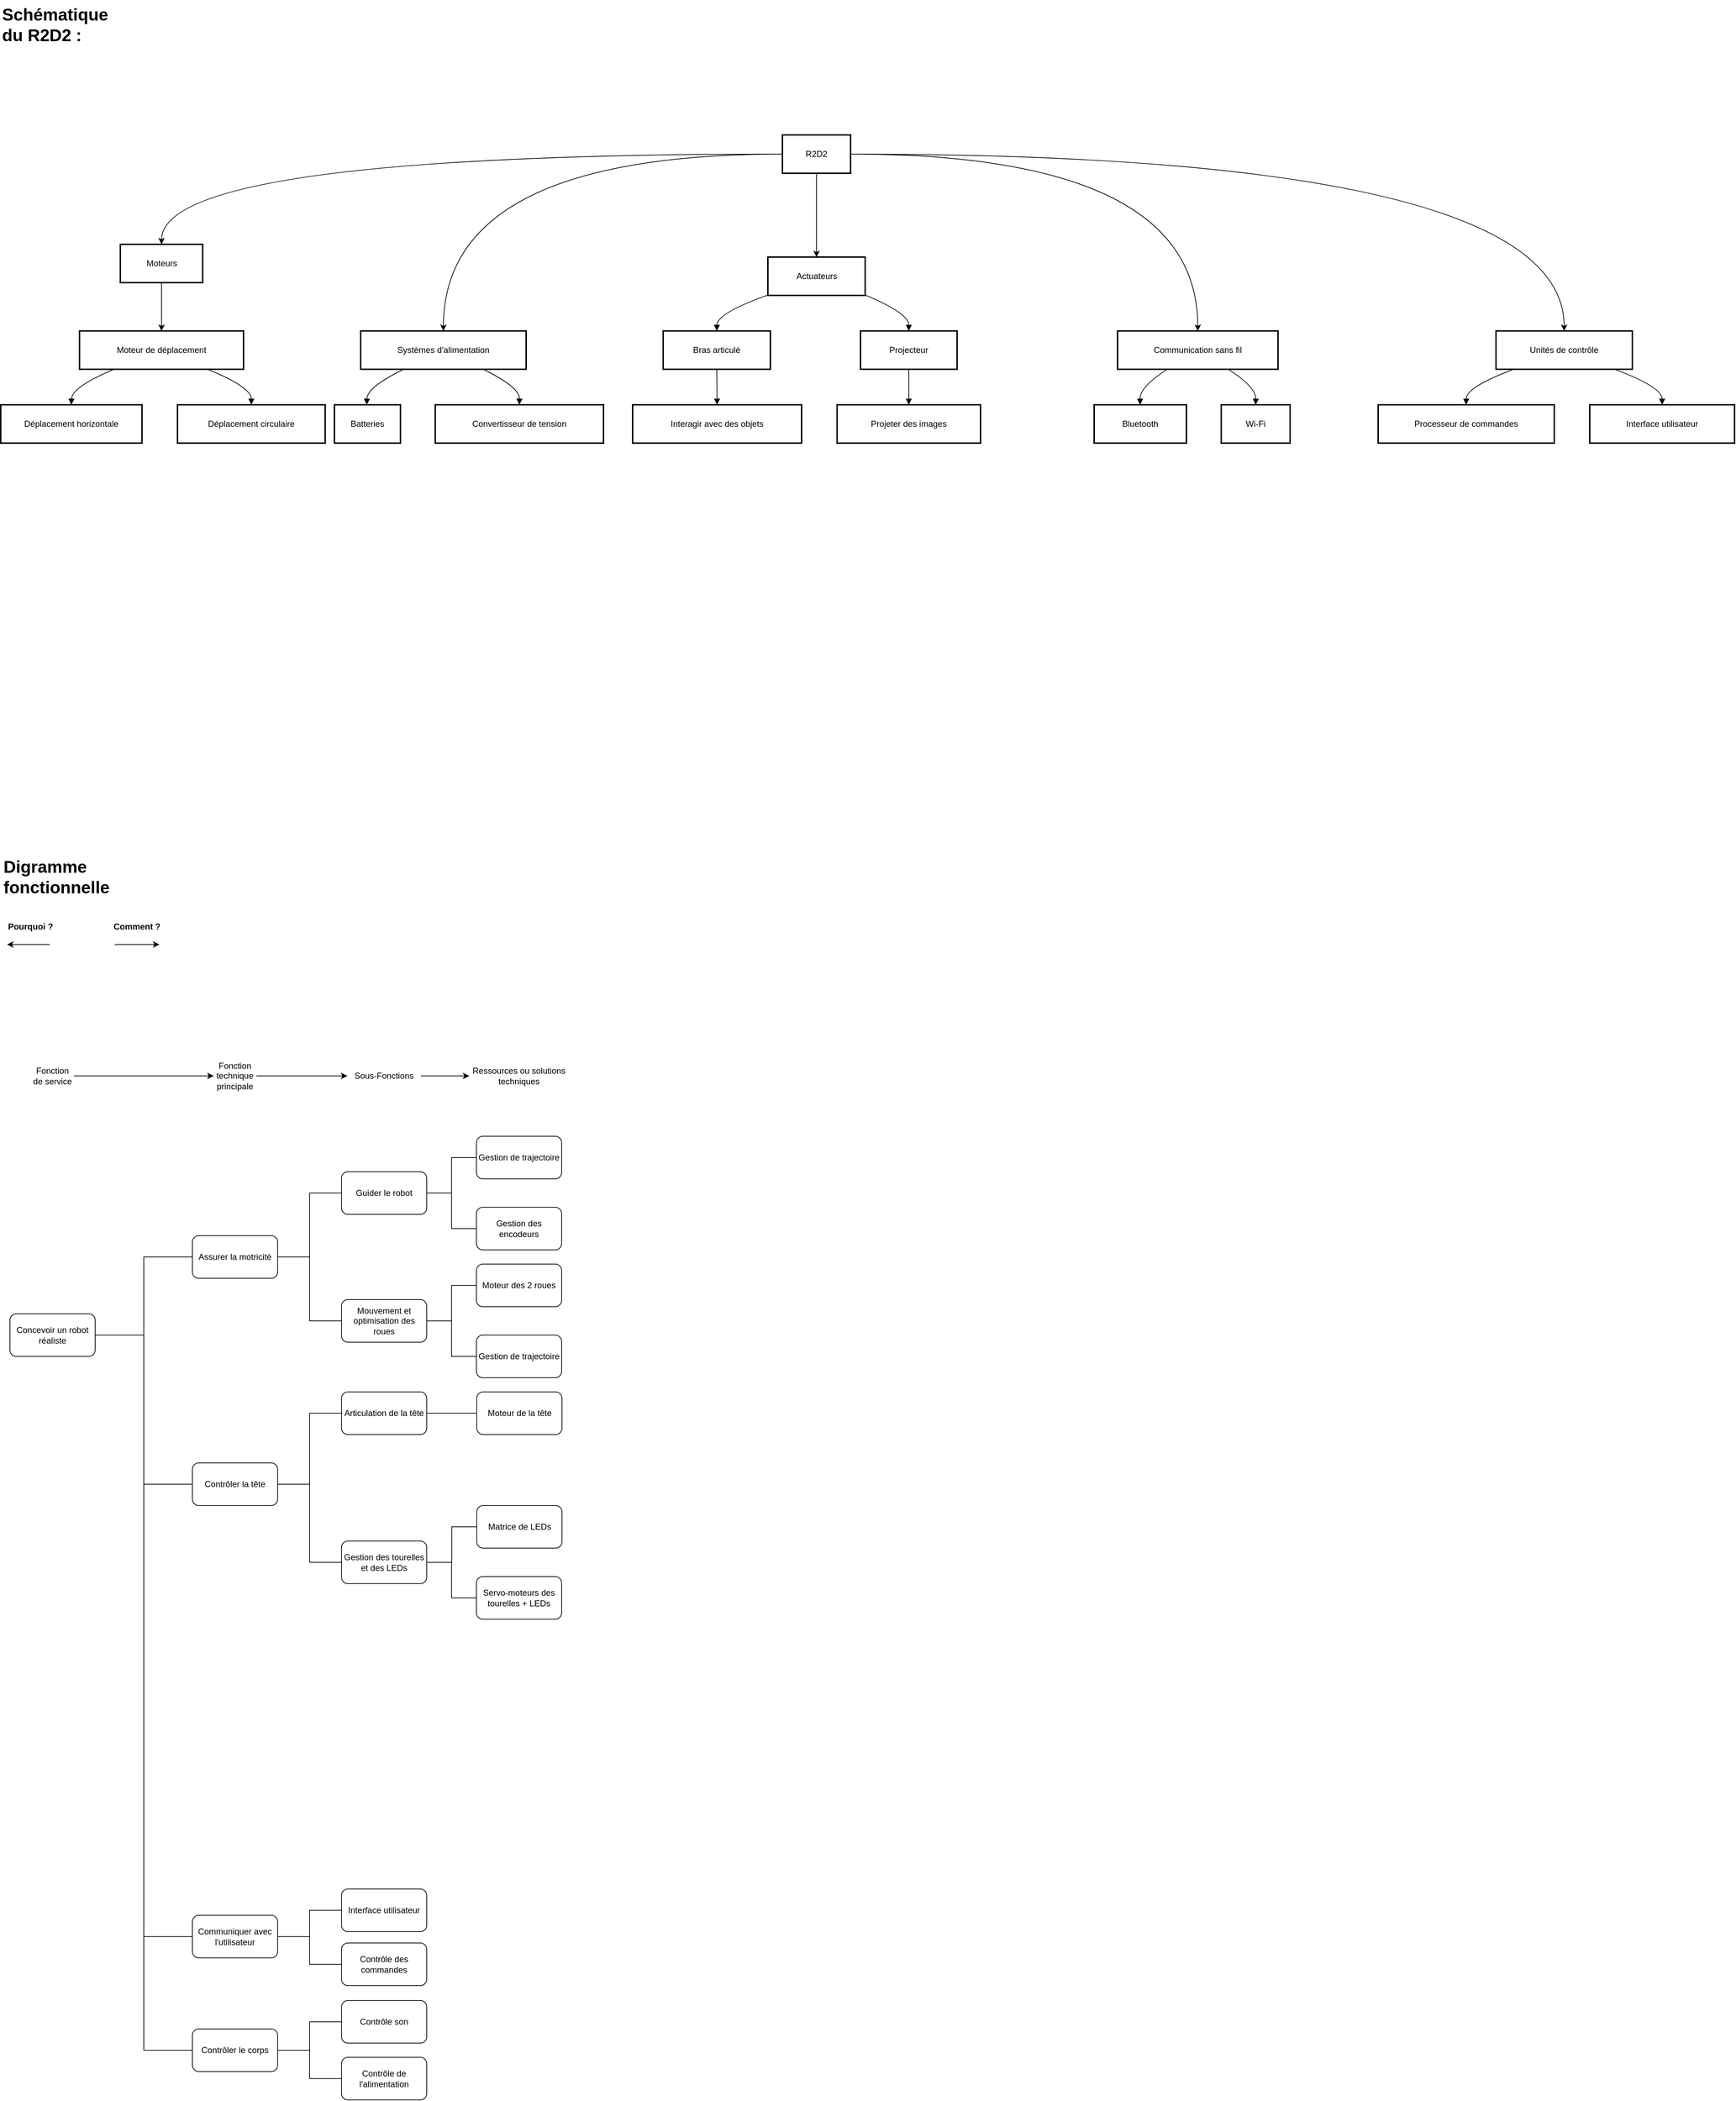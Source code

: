 <mxfile version="26.2.14">
  <diagram name="Page-1" id="GiJyL1RThqXXj9xSuLQo">
    <mxGraphModel dx="970" dy="959" grid="1" gridSize="10" guides="1" tooltips="1" connect="1" arrows="1" fold="1" page="1" pageScale="1" pageWidth="827" pageHeight="1169" math="0" shadow="0">
      <root>
        <mxCell id="0" />
        <mxCell id="1" parent="0" />
        <mxCell id="n7fEfE43cdUkVYTY4zOS-65" style="edgeStyle=orthogonalEdgeStyle;rounded=0;orthogonalLoop=1;jettySize=auto;html=1;exitX=0.5;exitY=1;exitDx=0;exitDy=0;entryX=0.5;entryY=0;entryDx=0;entryDy=0;" edge="1" parent="1" source="2" target="7">
          <mxGeometry relative="1" as="geometry" />
        </mxCell>
        <mxCell id="n7fEfE43cdUkVYTY4zOS-68" style="edgeStyle=orthogonalEdgeStyle;rounded=0;orthogonalLoop=1;jettySize=auto;html=1;exitX=0;exitY=0.5;exitDx=0;exitDy=0;entryX=0.5;entryY=0;entryDx=0;entryDy=0;curved=1;" edge="1" parent="1" source="2" target="4">
          <mxGeometry relative="1" as="geometry" />
        </mxCell>
        <mxCell id="n7fEfE43cdUkVYTY4zOS-69" style="edgeStyle=orthogonalEdgeStyle;rounded=0;orthogonalLoop=1;jettySize=auto;html=1;exitX=0;exitY=0.5;exitDx=0;exitDy=0;entryX=0.5;entryY=0;entryDx=0;entryDy=0;curved=1;" edge="1" parent="1" source="2" target="5">
          <mxGeometry relative="1" as="geometry" />
        </mxCell>
        <mxCell id="n7fEfE43cdUkVYTY4zOS-70" style="edgeStyle=orthogonalEdgeStyle;rounded=0;orthogonalLoop=1;jettySize=auto;html=1;exitX=1;exitY=0.5;exitDx=0;exitDy=0;entryX=0.5;entryY=0;entryDx=0;entryDy=0;curved=1;" edge="1" parent="1" source="2" target="28">
          <mxGeometry relative="1" as="geometry" />
        </mxCell>
        <mxCell id="n7fEfE43cdUkVYTY4zOS-72" style="edgeStyle=orthogonalEdgeStyle;rounded=0;orthogonalLoop=1;jettySize=auto;html=1;exitX=1;exitY=0.5;exitDx=0;exitDy=0;entryX=0.5;entryY=0;entryDx=0;entryDy=0;curved=1;" edge="1" parent="1" source="2" target="3">
          <mxGeometry relative="1" as="geometry" />
        </mxCell>
        <mxCell id="2" value="R2D2" style="whiteSpace=wrap;strokeWidth=2;" parent="1" vertex="1">
          <mxGeometry x="1941" y="200" width="96" height="54" as="geometry" />
        </mxCell>
        <mxCell id="3" value="Unités de contrôle" style="whiteSpace=wrap;strokeWidth=2;" parent="1" vertex="1">
          <mxGeometry x="2946" y="476" width="192" height="54" as="geometry" />
        </mxCell>
        <mxCell id="n7fEfE43cdUkVYTY4zOS-67" style="edgeStyle=orthogonalEdgeStyle;rounded=0;orthogonalLoop=1;jettySize=auto;html=1;exitX=0.5;exitY=1;exitDx=0;exitDy=0;entryX=0.5;entryY=0;entryDx=0;entryDy=0;curved=1;" edge="1" parent="1" source="4" target="10">
          <mxGeometry relative="1" as="geometry" />
        </mxCell>
        <mxCell id="4" value="Moteurs" style="whiteSpace=wrap;strokeWidth=2;" parent="1" vertex="1">
          <mxGeometry x="1008.5" y="354" width="116" height="54" as="geometry" />
        </mxCell>
        <mxCell id="5" value="Systèmes d&#39;alimentation" style="whiteSpace=wrap;strokeWidth=2;" parent="1" vertex="1">
          <mxGeometry x="1347" y="476" width="233" height="54" as="geometry" />
        </mxCell>
        <mxCell id="7" value="Actuateurs" style="whiteSpace=wrap;strokeWidth=2;" parent="1" vertex="1">
          <mxGeometry x="1920.5" y="372" width="137" height="54" as="geometry" />
        </mxCell>
        <mxCell id="8" value="Processeur de commandes" style="whiteSpace=wrap;strokeWidth=2;" parent="1" vertex="1">
          <mxGeometry x="2780" y="580" width="248" height="54" as="geometry" />
        </mxCell>
        <mxCell id="9" value="Interface utilisateur" style="whiteSpace=wrap;strokeWidth=2;" parent="1" vertex="1">
          <mxGeometry x="3078" y="580" width="204" height="54" as="geometry" />
        </mxCell>
        <mxCell id="10" value="Moteur de déplacement" style="whiteSpace=wrap;strokeWidth=2;" parent="1" vertex="1">
          <mxGeometry x="951" y="476" width="231" height="54" as="geometry" />
        </mxCell>
        <mxCell id="12" value="Batteries" style="whiteSpace=wrap;strokeWidth=2;" parent="1" vertex="1">
          <mxGeometry x="1310" y="580" width="93" height="54" as="geometry" />
        </mxCell>
        <mxCell id="13" value="Convertisseur de tension" style="whiteSpace=wrap;strokeWidth=2;" parent="1" vertex="1">
          <mxGeometry x="1452" y="580" width="237" height="54" as="geometry" />
        </mxCell>
        <mxCell id="17" value="Bras articulé" style="whiteSpace=wrap;strokeWidth=2;" parent="1" vertex="1">
          <mxGeometry x="1773" y="476" width="151" height="54" as="geometry" />
        </mxCell>
        <mxCell id="18" value="Projecteur" style="whiteSpace=wrap;strokeWidth=2;" parent="1" vertex="1">
          <mxGeometry x="2051" y="476" width="136" height="54" as="geometry" />
        </mxCell>
        <mxCell id="19" value="Déplacement horizontale" style="whiteSpace=wrap;strokeWidth=2;" parent="1" vertex="1">
          <mxGeometry x="840" y="580" width="199" height="54" as="geometry" />
        </mxCell>
        <mxCell id="20" value="Déplacement circulaire" style="whiteSpace=wrap;strokeWidth=2;" parent="1" vertex="1">
          <mxGeometry x="1089" y="580" width="208" height="54" as="geometry" />
        </mxCell>
        <mxCell id="26" value="Interagir avec des objets" style="whiteSpace=wrap;strokeWidth=2;" parent="1" vertex="1">
          <mxGeometry x="1730" y="580" width="238" height="54" as="geometry" />
        </mxCell>
        <mxCell id="27" value="Projeter des images" style="whiteSpace=wrap;strokeWidth=2;" parent="1" vertex="1">
          <mxGeometry x="2018" y="580" width="202" height="54" as="geometry" />
        </mxCell>
        <mxCell id="28" value="Communication sans fil" style="whiteSpace=wrap;strokeWidth=2;" parent="1" vertex="1">
          <mxGeometry x="2413" y="476" width="226" height="54" as="geometry" />
        </mxCell>
        <mxCell id="30" value="Bluetooth" style="whiteSpace=wrap;strokeWidth=2;" parent="1" vertex="1">
          <mxGeometry x="2380" y="580" width="130" height="54" as="geometry" />
        </mxCell>
        <mxCell id="31" value="Wi-Fi" style="whiteSpace=wrap;strokeWidth=2;" parent="1" vertex="1">
          <mxGeometry x="2559" y="580" width="97" height="54" as="geometry" />
        </mxCell>
        <mxCell id="39" value="" style="curved=1;startArrow=none;endArrow=block;exitX=0.13;exitY=1;entryX=0.5;entryY=0;" parent="1" source="3" target="8" edge="1">
          <mxGeometry relative="1" as="geometry">
            <Array as="points">
              <mxPoint x="2904" y="555" />
            </Array>
          </mxGeometry>
        </mxCell>
        <mxCell id="40" value="" style="curved=1;startArrow=none;endArrow=block;exitX=0.87;exitY=1;entryX=0.5;entryY=0;" parent="1" source="3" target="9" edge="1">
          <mxGeometry relative="1" as="geometry">
            <Array as="points">
              <mxPoint x="3180" y="555" />
            </Array>
          </mxGeometry>
        </mxCell>
        <mxCell id="43" value="" style="curved=1;startArrow=none;endArrow=block;exitX=0.26;exitY=1;entryX=0.49;entryY=0;" parent="1" source="5" target="12" edge="1">
          <mxGeometry relative="1" as="geometry">
            <Array as="points">
              <mxPoint x="1356" y="555" />
            </Array>
          </mxGeometry>
        </mxCell>
        <mxCell id="44" value="" style="curved=1;startArrow=none;endArrow=block;exitX=0.74;exitY=1;entryX=0.5;entryY=0;" parent="1" source="5" target="13" edge="1">
          <mxGeometry relative="1" as="geometry">
            <Array as="points">
              <mxPoint x="1571" y="555" />
            </Array>
          </mxGeometry>
        </mxCell>
        <mxCell id="48" value="" style="curved=1;startArrow=none;endArrow=block;exitX=0;exitY=0.99;entryX=0.5;entryY=0;" parent="1" source="7" target="17" edge="1">
          <mxGeometry relative="1" as="geometry">
            <Array as="points">
              <mxPoint x="1849" y="451" />
            </Array>
          </mxGeometry>
        </mxCell>
        <mxCell id="49" value="" style="curved=1;startArrow=none;endArrow=block;exitX=1;exitY=0.99;entryX=0.5;entryY=0;" parent="1" source="7" target="18" edge="1">
          <mxGeometry relative="1" as="geometry">
            <Array as="points">
              <mxPoint x="2119" y="451" />
            </Array>
          </mxGeometry>
        </mxCell>
        <mxCell id="50" value="" style="curved=1;startArrow=none;endArrow=block;exitX=0.21;exitY=1;entryX=0.5;entryY=0;" parent="1" source="10" target="19" edge="1">
          <mxGeometry relative="1" as="geometry">
            <Array as="points">
              <mxPoint x="940" y="555" />
            </Array>
          </mxGeometry>
        </mxCell>
        <mxCell id="51" value="" style="curved=1;startArrow=none;endArrow=block;exitX=0.78;exitY=1;entryX=0.5;entryY=0;" parent="1" source="10" target="20" edge="1">
          <mxGeometry relative="1" as="geometry">
            <Array as="points">
              <mxPoint x="1193" y="555" />
            </Array>
          </mxGeometry>
        </mxCell>
        <mxCell id="57" value="" style="curved=1;startArrow=none;endArrow=block;exitX=0.5;exitY=1;entryX=0.5;entryY=0;" parent="1" source="17" target="26" edge="1">
          <mxGeometry relative="1" as="geometry">
            <Array as="points" />
          </mxGeometry>
        </mxCell>
        <mxCell id="58" value="" style="curved=1;startArrow=none;endArrow=block;exitX=0.5;exitY=1;entryX=0.5;entryY=0;" parent="1" source="18" target="27" edge="1">
          <mxGeometry relative="1" as="geometry">
            <Array as="points" />
          </mxGeometry>
        </mxCell>
        <mxCell id="61" value="" style="curved=1;startArrow=none;endArrow=block;exitX=0.31;exitY=1;entryX=0.5;entryY=0;" parent="1" source="28" target="30" edge="1">
          <mxGeometry relative="1" as="geometry">
            <Array as="points">
              <mxPoint x="2444" y="555" />
            </Array>
          </mxGeometry>
        </mxCell>
        <mxCell id="62" value="" style="curved=1;startArrow=none;endArrow=block;exitX=0.69;exitY=1;entryX=0.5;entryY=0;" parent="1" source="28" target="31" edge="1">
          <mxGeometry relative="1" as="geometry">
            <Array as="points">
              <mxPoint x="2608" y="555" />
            </Array>
          </mxGeometry>
        </mxCell>
        <mxCell id="n7fEfE43cdUkVYTY4zOS-74" value="&lt;h1 style=&quot;margin-top: 0px;&quot;&gt;Schématique du R2D2 :&lt;/h1&gt;" style="text;html=1;whiteSpace=wrap;overflow=hidden;rounded=0;" vertex="1" parent="1">
          <mxGeometry x="840" y="10" width="180" height="120" as="geometry" />
        </mxCell>
        <mxCell id="n7fEfE43cdUkVYTY4zOS-77" style="edgeStyle=orthogonalEdgeStyle;rounded=0;orthogonalLoop=1;jettySize=auto;html=1;exitX=1;exitY=0.5;exitDx=0;exitDy=0;entryX=0;entryY=0.5;entryDx=0;entryDy=0;endArrow=none;startFill=0;" edge="1" parent="1" source="n7fEfE43cdUkVYTY4zOS-76" target="n7fEfE43cdUkVYTY4zOS-78">
          <mxGeometry relative="1" as="geometry">
            <mxPoint x="1070" y="1890" as="targetPoint" />
          </mxGeometry>
        </mxCell>
        <mxCell id="n7fEfE43cdUkVYTY4zOS-76" value="Concevoir un robot réaliste" style="rounded=1;whiteSpace=wrap;html=1;" vertex="1" parent="1">
          <mxGeometry x="853" y="1860" width="120" height="60" as="geometry" />
        </mxCell>
        <mxCell id="n7fEfE43cdUkVYTY4zOS-82" style="edgeStyle=orthogonalEdgeStyle;rounded=0;orthogonalLoop=1;jettySize=auto;html=1;exitX=1;exitY=0.5;exitDx=0;exitDy=0;entryX=0;entryY=0.5;entryDx=0;entryDy=0;endArrow=none;startFill=0;" edge="1" parent="1" source="n7fEfE43cdUkVYTY4zOS-78" target="n7fEfE43cdUkVYTY4zOS-81">
          <mxGeometry relative="1" as="geometry" />
        </mxCell>
        <mxCell id="n7fEfE43cdUkVYTY4zOS-78" value="Assurer la motricité" style="rounded=1;whiteSpace=wrap;html=1;" vertex="1" parent="1">
          <mxGeometry x="1110" y="1750" width="120" height="60" as="geometry" />
        </mxCell>
        <mxCell id="n7fEfE43cdUkVYTY4zOS-110" style="edgeStyle=orthogonalEdgeStyle;rounded=0;orthogonalLoop=1;jettySize=auto;html=1;exitX=1;exitY=0.5;exitDx=0;exitDy=0;entryX=0;entryY=0.5;entryDx=0;entryDy=0;endArrow=none;startFill=0;" edge="1" parent="1" source="n7fEfE43cdUkVYTY4zOS-81" target="n7fEfE43cdUkVYTY4zOS-109">
          <mxGeometry relative="1" as="geometry" />
        </mxCell>
        <mxCell id="n7fEfE43cdUkVYTY4zOS-81" value="Guider le robot" style="rounded=1;whiteSpace=wrap;html=1;" vertex="1" parent="1">
          <mxGeometry x="1320" y="1660" width="120" height="60" as="geometry" />
        </mxCell>
        <mxCell id="n7fEfE43cdUkVYTY4zOS-88" style="edgeStyle=orthogonalEdgeStyle;rounded=0;orthogonalLoop=1;jettySize=auto;html=1;exitX=0;exitY=0.5;exitDx=0;exitDy=0;entryX=1;entryY=0.5;entryDx=0;entryDy=0;endArrow=none;startFill=0;" edge="1" parent="1" source="n7fEfE43cdUkVYTY4zOS-87" target="n7fEfE43cdUkVYTY4zOS-76">
          <mxGeometry relative="1" as="geometry" />
        </mxCell>
        <mxCell id="n7fEfE43cdUkVYTY4zOS-87" value="Contrôler la tête" style="rounded=1;whiteSpace=wrap;html=1;" vertex="1" parent="1">
          <mxGeometry x="1110" y="2070" width="120" height="60" as="geometry" />
        </mxCell>
        <mxCell id="n7fEfE43cdUkVYTY4zOS-90" style="edgeStyle=orthogonalEdgeStyle;rounded=0;orthogonalLoop=1;jettySize=auto;html=1;exitX=0;exitY=0.5;exitDx=0;exitDy=0;entryX=1;entryY=0.5;entryDx=0;entryDy=0;endArrow=none;startFill=0;" edge="1" parent="1" source="n7fEfE43cdUkVYTY4zOS-89" target="n7fEfE43cdUkVYTY4zOS-76">
          <mxGeometry relative="1" as="geometry" />
        </mxCell>
        <mxCell id="n7fEfE43cdUkVYTY4zOS-89" value="Communiquer avec l&#39;utilisateur" style="rounded=1;whiteSpace=wrap;html=1;" vertex="1" parent="1">
          <mxGeometry x="1110" y="2707" width="120" height="60" as="geometry" />
        </mxCell>
        <mxCell id="n7fEfE43cdUkVYTY4zOS-92" style="edgeStyle=orthogonalEdgeStyle;rounded=0;orthogonalLoop=1;jettySize=auto;html=1;exitX=0;exitY=0.5;exitDx=0;exitDy=0;entryX=1;entryY=0.5;entryDx=0;entryDy=0;endArrow=none;startFill=0;" edge="1" parent="1" source="n7fEfE43cdUkVYTY4zOS-91" target="n7fEfE43cdUkVYTY4zOS-76">
          <mxGeometry relative="1" as="geometry" />
        </mxCell>
        <mxCell id="n7fEfE43cdUkVYTY4zOS-91" value="Contrôler&amp;nbsp;le corps" style="rounded=1;whiteSpace=wrap;html=1;" vertex="1" parent="1">
          <mxGeometry x="1110" y="2867" width="120" height="60" as="geometry" />
        </mxCell>
        <mxCell id="n7fEfE43cdUkVYTY4zOS-95" style="edgeStyle=orthogonalEdgeStyle;rounded=0;orthogonalLoop=1;jettySize=auto;html=1;exitX=0;exitY=0.5;exitDx=0;exitDy=0;entryX=1;entryY=0.5;entryDx=0;entryDy=0;endArrow=none;startFill=0;" edge="1" parent="1" source="n7fEfE43cdUkVYTY4zOS-94" target="n7fEfE43cdUkVYTY4zOS-87">
          <mxGeometry relative="1" as="geometry" />
        </mxCell>
        <mxCell id="n7fEfE43cdUkVYTY4zOS-94" value="Articulation de la tête" style="rounded=1;whiteSpace=wrap;html=1;" vertex="1" parent="1">
          <mxGeometry x="1320" y="1970" width="120" height="60" as="geometry" />
        </mxCell>
        <mxCell id="n7fEfE43cdUkVYTY4zOS-98" style="edgeStyle=orthogonalEdgeStyle;rounded=0;orthogonalLoop=1;jettySize=auto;html=1;exitX=0;exitY=0.5;exitDx=0;exitDy=0;entryX=1;entryY=0.5;entryDx=0;entryDy=0;endArrow=none;startFill=0;" edge="1" parent="1" source="n7fEfE43cdUkVYTY4zOS-97" target="n7fEfE43cdUkVYTY4zOS-78">
          <mxGeometry relative="1" as="geometry" />
        </mxCell>
        <mxCell id="n7fEfE43cdUkVYTY4zOS-97" value="Mouvement et optimisation des roues" style="rounded=1;whiteSpace=wrap;html=1;" vertex="1" parent="1">
          <mxGeometry x="1320" y="1840" width="120" height="60" as="geometry" />
        </mxCell>
        <mxCell id="n7fEfE43cdUkVYTY4zOS-100" style="edgeStyle=orthogonalEdgeStyle;rounded=0;orthogonalLoop=1;jettySize=auto;html=1;exitX=0;exitY=0.5;exitDx=0;exitDy=0;entryX=1;entryY=0.5;entryDx=0;entryDy=0;endArrow=none;startFill=0;" edge="1" parent="1" source="n7fEfE43cdUkVYTY4zOS-99" target="n7fEfE43cdUkVYTY4zOS-87">
          <mxGeometry relative="1" as="geometry" />
        </mxCell>
        <mxCell id="n7fEfE43cdUkVYTY4zOS-99" value="Gestion des tourelles et des LEDs" style="rounded=1;whiteSpace=wrap;html=1;" vertex="1" parent="1">
          <mxGeometry x="1320" y="2180" width="120" height="60" as="geometry" />
        </mxCell>
        <mxCell id="n7fEfE43cdUkVYTY4zOS-102" style="edgeStyle=orthogonalEdgeStyle;rounded=0;orthogonalLoop=1;jettySize=auto;html=1;exitX=0;exitY=0.5;exitDx=0;exitDy=0;entryX=1;entryY=0.5;entryDx=0;entryDy=0;endArrow=none;startFill=0;" edge="1" parent="1" source="n7fEfE43cdUkVYTY4zOS-101" target="n7fEfE43cdUkVYTY4zOS-89">
          <mxGeometry relative="1" as="geometry" />
        </mxCell>
        <mxCell id="n7fEfE43cdUkVYTY4zOS-101" value="Interface utilisateur" style="rounded=1;whiteSpace=wrap;html=1;" vertex="1" parent="1">
          <mxGeometry x="1320" y="2670" width="120" height="60" as="geometry" />
        </mxCell>
        <mxCell id="n7fEfE43cdUkVYTY4zOS-104" style="edgeStyle=orthogonalEdgeStyle;rounded=0;orthogonalLoop=1;jettySize=auto;html=1;exitX=0;exitY=0.5;exitDx=0;exitDy=0;entryX=1;entryY=0.5;entryDx=0;entryDy=0;endArrow=none;startFill=0;" edge="1" parent="1" source="n7fEfE43cdUkVYTY4zOS-103" target="n7fEfE43cdUkVYTY4zOS-89">
          <mxGeometry relative="1" as="geometry" />
        </mxCell>
        <mxCell id="n7fEfE43cdUkVYTY4zOS-103" value="Contrôle des commandes" style="rounded=1;whiteSpace=wrap;html=1;" vertex="1" parent="1">
          <mxGeometry x="1320" y="2746" width="120" height="60" as="geometry" />
        </mxCell>
        <mxCell id="n7fEfE43cdUkVYTY4zOS-108" style="edgeStyle=orthogonalEdgeStyle;rounded=0;orthogonalLoop=1;jettySize=auto;html=1;exitX=0;exitY=0.5;exitDx=0;exitDy=0;entryX=1;entryY=0.5;entryDx=0;entryDy=0;endArrow=none;startFill=0;" edge="1" parent="1" source="n7fEfE43cdUkVYTY4zOS-105" target="n7fEfE43cdUkVYTY4zOS-91">
          <mxGeometry relative="1" as="geometry" />
        </mxCell>
        <mxCell id="n7fEfE43cdUkVYTY4zOS-105" value="Contrôle de l&#39;alimentation" style="rounded=1;whiteSpace=wrap;html=1;" vertex="1" parent="1">
          <mxGeometry x="1320" y="2907" width="120" height="60" as="geometry" />
        </mxCell>
        <mxCell id="n7fEfE43cdUkVYTY4zOS-107" style="edgeStyle=orthogonalEdgeStyle;rounded=0;orthogonalLoop=1;jettySize=auto;html=1;exitX=0;exitY=0.5;exitDx=0;exitDy=0;entryX=1;entryY=0.5;entryDx=0;entryDy=0;endArrow=none;startFill=0;" edge="1" parent="1" source="n7fEfE43cdUkVYTY4zOS-106" target="n7fEfE43cdUkVYTY4zOS-91">
          <mxGeometry relative="1" as="geometry" />
        </mxCell>
        <mxCell id="n7fEfE43cdUkVYTY4zOS-106" value="Contrôle son" style="rounded=1;whiteSpace=wrap;html=1;" vertex="1" parent="1">
          <mxGeometry x="1320" y="2827" width="120" height="60" as="geometry" />
        </mxCell>
        <mxCell id="n7fEfE43cdUkVYTY4zOS-109" value="Gestion de trajectoire" style="rounded=1;whiteSpace=wrap;html=1;" vertex="1" parent="1">
          <mxGeometry x="1510" y="1610" width="120" height="60" as="geometry" />
        </mxCell>
        <mxCell id="n7fEfE43cdUkVYTY4zOS-114" style="edgeStyle=orthogonalEdgeStyle;rounded=0;orthogonalLoop=1;jettySize=auto;html=1;exitX=0;exitY=0.5;exitDx=0;exitDy=0;entryX=1;entryY=0.5;entryDx=0;entryDy=0;endArrow=none;startFill=0;" edge="1" parent="1" source="n7fEfE43cdUkVYTY4zOS-112" target="n7fEfE43cdUkVYTY4zOS-97">
          <mxGeometry relative="1" as="geometry" />
        </mxCell>
        <mxCell id="n7fEfE43cdUkVYTY4zOS-112" value="Moteur des 2 roues" style="rounded=1;whiteSpace=wrap;html=1;" vertex="1" parent="1">
          <mxGeometry x="1510" y="1790" width="120" height="60" as="geometry" />
        </mxCell>
        <mxCell id="n7fEfE43cdUkVYTY4zOS-118" style="edgeStyle=orthogonalEdgeStyle;rounded=0;orthogonalLoop=1;jettySize=auto;html=1;exitX=0;exitY=0.5;exitDx=0;exitDy=0;entryX=1;entryY=0.5;entryDx=0;entryDy=0;endArrow=none;startFill=0;" edge="1" parent="1" source="n7fEfE43cdUkVYTY4zOS-113" target="n7fEfE43cdUkVYTY4zOS-97">
          <mxGeometry relative="1" as="geometry" />
        </mxCell>
        <mxCell id="n7fEfE43cdUkVYTY4zOS-113" value="Gestion de trajectoire" style="rounded=1;whiteSpace=wrap;html=1;" vertex="1" parent="1">
          <mxGeometry x="1510" y="1890" width="120" height="60" as="geometry" />
        </mxCell>
        <mxCell id="n7fEfE43cdUkVYTY4zOS-116" style="edgeStyle=orthogonalEdgeStyle;rounded=0;orthogonalLoop=1;jettySize=auto;html=1;exitX=0;exitY=0.5;exitDx=0;exitDy=0;entryX=1;entryY=0.5;entryDx=0;entryDy=0;endArrow=none;startFill=0;" edge="1" parent="1" source="n7fEfE43cdUkVYTY4zOS-115" target="n7fEfE43cdUkVYTY4zOS-81">
          <mxGeometry relative="1" as="geometry" />
        </mxCell>
        <mxCell id="n7fEfE43cdUkVYTY4zOS-115" value="Gestion des encodeurs" style="rounded=1;whiteSpace=wrap;html=1;" vertex="1" parent="1">
          <mxGeometry x="1510" y="1710" width="120" height="60" as="geometry" />
        </mxCell>
        <mxCell id="n7fEfE43cdUkVYTY4zOS-119" value="&lt;h1 style=&quot;margin-top: 0px;&quot;&gt;Digramme fonctionnelle&lt;/h1&gt;" style="text;html=1;whiteSpace=wrap;overflow=hidden;rounded=0;" vertex="1" parent="1">
          <mxGeometry x="842" y="1210" width="180" height="120" as="geometry" />
        </mxCell>
        <mxCell id="n7fEfE43cdUkVYTY4zOS-121" value="&lt;b&gt;Pourquoi ?&lt;/b&gt;" style="text;html=1;align=center;verticalAlign=middle;whiteSpace=wrap;rounded=0;" vertex="1" parent="1">
          <mxGeometry x="842" y="1300" width="80" height="30" as="geometry" />
        </mxCell>
        <mxCell id="n7fEfE43cdUkVYTY4zOS-122" value="" style="endArrow=classic;html=1;rounded=0;" edge="1" parent="1">
          <mxGeometry width="50" height="50" relative="1" as="geometry">
            <mxPoint x="909" y="1340" as="sourcePoint" />
            <mxPoint x="849" y="1340" as="targetPoint" />
          </mxGeometry>
        </mxCell>
        <mxCell id="n7fEfE43cdUkVYTY4zOS-123" value="&lt;b&gt;Comment ?&lt;/b&gt;" style="text;html=1;align=center;verticalAlign=middle;whiteSpace=wrap;rounded=0;" vertex="1" parent="1">
          <mxGeometry x="992" y="1300" width="80" height="30" as="geometry" />
        </mxCell>
        <mxCell id="n7fEfE43cdUkVYTY4zOS-124" value="" style="endArrow=classic;html=1;rounded=0;" edge="1" parent="1">
          <mxGeometry width="50" height="50" relative="1" as="geometry">
            <mxPoint x="1000.5" y="1340" as="sourcePoint" />
            <mxPoint x="1063.5" y="1340" as="targetPoint" />
          </mxGeometry>
        </mxCell>
        <mxCell id="n7fEfE43cdUkVYTY4zOS-127" value="" style="edgeStyle=orthogonalEdgeStyle;rounded=0;orthogonalLoop=1;jettySize=auto;html=1;" edge="1" parent="1" source="n7fEfE43cdUkVYTY4zOS-125" target="n7fEfE43cdUkVYTY4zOS-126">
          <mxGeometry relative="1" as="geometry" />
        </mxCell>
        <mxCell id="n7fEfE43cdUkVYTY4zOS-125" value="Fonction de service" style="text;html=1;align=center;verticalAlign=middle;whiteSpace=wrap;rounded=0;" vertex="1" parent="1">
          <mxGeometry x="883" y="1510" width="60" height="30" as="geometry" />
        </mxCell>
        <mxCell id="n7fEfE43cdUkVYTY4zOS-129" value="" style="edgeStyle=orthogonalEdgeStyle;rounded=0;orthogonalLoop=1;jettySize=auto;html=1;" edge="1" parent="1" source="n7fEfE43cdUkVYTY4zOS-126" target="n7fEfE43cdUkVYTY4zOS-128">
          <mxGeometry relative="1" as="geometry" />
        </mxCell>
        <mxCell id="n7fEfE43cdUkVYTY4zOS-126" value="Fonction technique principale" style="text;html=1;align=center;verticalAlign=middle;whiteSpace=wrap;rounded=0;" vertex="1" parent="1">
          <mxGeometry x="1140" y="1510" width="60" height="30" as="geometry" />
        </mxCell>
        <mxCell id="n7fEfE43cdUkVYTY4zOS-131" value="" style="edgeStyle=orthogonalEdgeStyle;rounded=0;orthogonalLoop=1;jettySize=auto;html=1;" edge="1" parent="1" source="n7fEfE43cdUkVYTY4zOS-128" target="n7fEfE43cdUkVYTY4zOS-130">
          <mxGeometry relative="1" as="geometry" />
        </mxCell>
        <mxCell id="n7fEfE43cdUkVYTY4zOS-128" value="Sous-Fonctions" style="text;html=1;align=center;verticalAlign=middle;whiteSpace=wrap;rounded=0;" vertex="1" parent="1">
          <mxGeometry x="1328.25" y="1510" width="103.5" height="30" as="geometry" />
        </mxCell>
        <mxCell id="n7fEfE43cdUkVYTY4zOS-130" value="Ressources ou solutions techniques" style="text;html=1;align=center;verticalAlign=middle;whiteSpace=wrap;rounded=0;" vertex="1" parent="1">
          <mxGeometry x="1500" y="1510" width="140" height="30" as="geometry" />
        </mxCell>
        <mxCell id="n7fEfE43cdUkVYTY4zOS-135" style="edgeStyle=orthogonalEdgeStyle;rounded=0;orthogonalLoop=1;jettySize=auto;html=1;exitX=0;exitY=0.5;exitDx=0;exitDy=0;entryX=1;entryY=0.5;entryDx=0;entryDy=0;endArrow=none;startFill=0;" edge="1" parent="1" source="n7fEfE43cdUkVYTY4zOS-134" target="n7fEfE43cdUkVYTY4zOS-94">
          <mxGeometry relative="1" as="geometry" />
        </mxCell>
        <mxCell id="n7fEfE43cdUkVYTY4zOS-134" value="Moteur de la tête" style="rounded=1;whiteSpace=wrap;html=1;" vertex="1" parent="1">
          <mxGeometry x="1510.5" y="1970" width="120" height="60" as="geometry" />
        </mxCell>
        <mxCell id="n7fEfE43cdUkVYTY4zOS-139" style="edgeStyle=orthogonalEdgeStyle;rounded=0;orthogonalLoop=1;jettySize=auto;html=1;exitX=0;exitY=0.5;exitDx=0;exitDy=0;entryX=1;entryY=0.5;entryDx=0;entryDy=0;endArrow=none;startFill=0;" edge="1" parent="1" source="n7fEfE43cdUkVYTY4zOS-138" target="n7fEfE43cdUkVYTY4zOS-99">
          <mxGeometry relative="1" as="geometry" />
        </mxCell>
        <mxCell id="n7fEfE43cdUkVYTY4zOS-138" value="Matrice de LEDs" style="rounded=1;whiteSpace=wrap;html=1;" vertex="1" parent="1">
          <mxGeometry x="1510.5" y="2130" width="120" height="60" as="geometry" />
        </mxCell>
        <mxCell id="n7fEfE43cdUkVYTY4zOS-141" style="edgeStyle=orthogonalEdgeStyle;rounded=0;orthogonalLoop=1;jettySize=auto;html=1;exitX=0;exitY=0.5;exitDx=0;exitDy=0;entryX=1;entryY=0.5;entryDx=0;entryDy=0;endArrow=none;startFill=0;" edge="1" parent="1" source="n7fEfE43cdUkVYTY4zOS-140" target="n7fEfE43cdUkVYTY4zOS-99">
          <mxGeometry relative="1" as="geometry" />
        </mxCell>
        <mxCell id="n7fEfE43cdUkVYTY4zOS-140" value="Servo-moteurs des tourelles + LEDs" style="rounded=1;whiteSpace=wrap;html=1;" vertex="1" parent="1">
          <mxGeometry x="1510" y="2230" width="120" height="60" as="geometry" />
        </mxCell>
      </root>
    </mxGraphModel>
  </diagram>
</mxfile>
